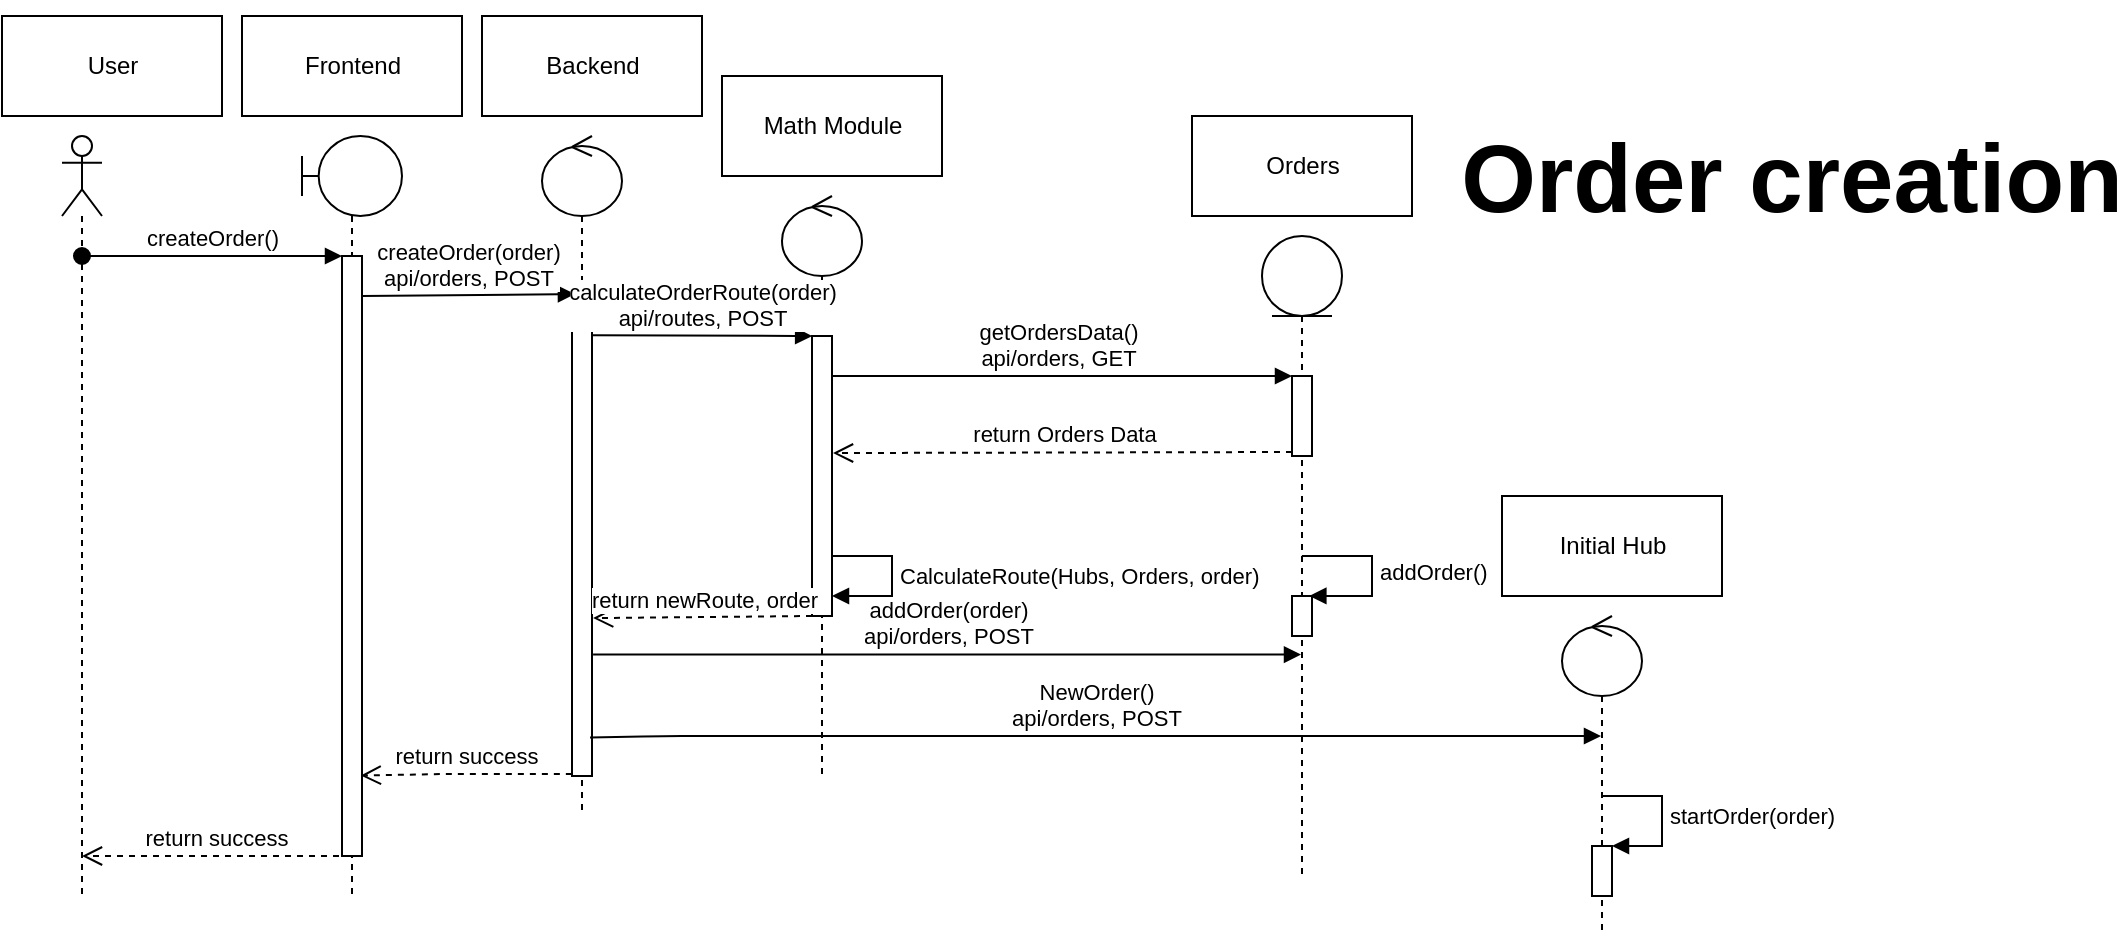 <mxfile version="14.7.6" type="device" pages="4"><diagram name="Page-1" id="13e1069c-82ec-6db2-03f1-153e76fe0fe0"><mxGraphModel dx="1186" dy="543" grid="1" gridSize="10" guides="1" tooltips="1" connect="1" arrows="1" fold="1" page="1" pageScale="1" pageWidth="1100" pageHeight="850" background="none" math="0" shadow="0"><root><mxCell id="0"/><mxCell id="1" parent="0"/><mxCell id="7osAxlvfsKjm2ZIeAe43-1" value="" style="shape=umlLifeline;participant=umlActor;perimeter=lifelinePerimeter;whiteSpace=wrap;html=1;container=1;collapsible=0;recursiveResize=0;verticalAlign=top;spacingTop=36;outlineConnect=0;" parent="1" vertex="1"><mxGeometry x="80" y="80" width="20" height="380" as="geometry"/></mxCell><mxCell id="7osAxlvfsKjm2ZIeAe43-3" value="" style="shape=umlLifeline;participant=umlBoundary;perimeter=lifelinePerimeter;whiteSpace=wrap;html=1;container=1;collapsible=0;recursiveResize=0;verticalAlign=top;spacingTop=36;outlineConnect=0;" parent="1" vertex="1"><mxGeometry x="200" y="80" width="50" height="380" as="geometry"/></mxCell><mxCell id="7osAxlvfsKjm2ZIeAe43-5" value="" style="shape=umlLifeline;participant=umlControl;perimeter=lifelinePerimeter;whiteSpace=wrap;html=1;container=1;collapsible=0;recursiveResize=0;verticalAlign=top;spacingTop=36;outlineConnect=0;" parent="1" vertex="1"><mxGeometry x="320" y="80" width="40" height="340" as="geometry"/></mxCell><mxCell id="7osAxlvfsKjm2ZIeAe43-47" value="" style="html=1;points=[];perimeter=orthogonalPerimeter;" parent="7osAxlvfsKjm2ZIeAe43-5" vertex="1"><mxGeometry x="15" y="80" width="10" height="240" as="geometry"/></mxCell><mxCell id="7osAxlvfsKjm2ZIeAe43-6" value="" style="shape=umlLifeline;participant=umlControl;perimeter=lifelinePerimeter;whiteSpace=wrap;html=1;container=1;collapsible=0;recursiveResize=0;verticalAlign=top;spacingTop=36;outlineConnect=0;" parent="1" vertex="1"><mxGeometry x="440" y="110" width="40" height="290" as="geometry"/></mxCell><mxCell id="7osAxlvfsKjm2ZIeAe43-8" value="" style="shape=umlLifeline;participant=umlEntity;perimeter=lifelinePerimeter;whiteSpace=wrap;html=1;container=1;collapsible=0;recursiveResize=0;verticalAlign=top;spacingTop=36;outlineConnect=0;" parent="1" vertex="1"><mxGeometry x="680" y="130" width="40" height="320" as="geometry"/></mxCell><mxCell id="7osAxlvfsKjm2ZIeAe43-60" value="" style="html=1;points=[];perimeter=orthogonalPerimeter;" parent="7osAxlvfsKjm2ZIeAe43-8" vertex="1"><mxGeometry x="15" y="180.0" width="10" height="20" as="geometry"/></mxCell><mxCell id="7osAxlvfsKjm2ZIeAe43-63" value="addOrder()" style="edgeStyle=orthogonalEdgeStyle;html=1;align=left;spacingLeft=2;endArrow=block;rounded=0;entryX=0.869;entryY=-0.002;entryDx=0;entryDy=0;entryPerimeter=0;" parent="7osAxlvfsKjm2ZIeAe43-8" target="7osAxlvfsKjm2ZIeAe43-60" edge="1"><mxGeometry relative="1" as="geometry"><mxPoint x="19.929" y="160.029" as="sourcePoint"/><Array as="points"><mxPoint x="55" y="160.0"/><mxPoint x="55" y="180.0"/></Array><mxPoint x="30" y="180.0" as="targetPoint"/></mxGeometry></mxCell><mxCell id="7osAxlvfsKjm2ZIeAe43-9" value="" style="shape=umlLifeline;participant=umlControl;perimeter=lifelinePerimeter;whiteSpace=wrap;html=1;container=1;collapsible=0;recursiveResize=0;verticalAlign=top;spacingTop=36;outlineConnect=0;" parent="1" vertex="1"><mxGeometry x="830" y="320" width="40" height="160" as="geometry"/></mxCell><mxCell id="7osAxlvfsKjm2ZIeAe43-11" value="User" style="html=1;" parent="1" vertex="1"><mxGeometry x="50" y="20" width="110" height="50" as="geometry"/></mxCell><mxCell id="7osAxlvfsKjm2ZIeAe43-15" value="Frontend" style="html=1;" parent="1" vertex="1"><mxGeometry x="170" y="20" width="110" height="50" as="geometry"/></mxCell><mxCell id="7osAxlvfsKjm2ZIeAe43-16" value="Backend" style="html=1;" parent="1" vertex="1"><mxGeometry x="290" y="20" width="110" height="50" as="geometry"/></mxCell><mxCell id="7osAxlvfsKjm2ZIeAe43-17" value="Math Module" style="html=1;" parent="1" vertex="1"><mxGeometry x="410" y="50" width="110" height="50" as="geometry"/></mxCell><mxCell id="7osAxlvfsKjm2ZIeAe43-19" value="Orders" style="html=1;" parent="1" vertex="1"><mxGeometry x="645" y="70" width="110" height="50" as="geometry"/></mxCell><mxCell id="7osAxlvfsKjm2ZIeAe43-20" value="Initial Hub" style="html=1;" parent="1" vertex="1"><mxGeometry x="800" y="260" width="110" height="50" as="geometry"/></mxCell><mxCell id="7osAxlvfsKjm2ZIeAe43-23" value="" style="html=1;points=[];perimeter=orthogonalPerimeter;" parent="1" vertex="1"><mxGeometry x="220" y="140" width="10" height="300" as="geometry"/></mxCell><mxCell id="7osAxlvfsKjm2ZIeAe43-24" value="createOrder()" style="html=1;verticalAlign=bottom;startArrow=oval;endArrow=block;startSize=8;" parent="1" source="7osAxlvfsKjm2ZIeAe43-1" target="7osAxlvfsKjm2ZIeAe43-23" edge="1"><mxGeometry relative="1" as="geometry"><mxPoint x="160" y="140" as="sourcePoint"/><Array as="points"><mxPoint x="110" y="140"/><mxPoint x="180" y="140"/></Array></mxGeometry></mxCell><mxCell id="7osAxlvfsKjm2ZIeAe43-25" value="createOrder(order)&lt;br&gt;api/orders, POST" style="html=1;verticalAlign=bottom;endArrow=block;entryX=0.145;entryY=-0.004;entryDx=0;entryDy=0;entryPerimeter=0;" parent="1" target="7osAxlvfsKjm2ZIeAe43-47" edge="1"><mxGeometry width="80" relative="1" as="geometry"><mxPoint x="230" y="160" as="sourcePoint"/><mxPoint x="330" y="160" as="targetPoint"/></mxGeometry></mxCell><mxCell id="7osAxlvfsKjm2ZIeAe43-26" value="calculateOrderRoute(order)&lt;br&gt;api/routes, POST" style="html=1;verticalAlign=bottom;endArrow=block;entryX=0.007;entryY=0;entryDx=0;entryDy=0;entryPerimeter=0;exitX=1.003;exitY=0.082;exitDx=0;exitDy=0;exitPerimeter=0;" parent="1" source="7osAxlvfsKjm2ZIeAe43-47" target="7osAxlvfsKjm2ZIeAe43-37" edge="1"><mxGeometry width="80" relative="1" as="geometry"><mxPoint x="360" y="180" as="sourcePoint"/><mxPoint x="420" y="180" as="targetPoint"/></mxGeometry></mxCell><mxCell id="7osAxlvfsKjm2ZIeAe43-28" value="" style="html=1;points=[];perimeter=orthogonalPerimeter;" parent="1" vertex="1"><mxGeometry x="695" y="200" width="10" height="40" as="geometry"/></mxCell><mxCell id="7osAxlvfsKjm2ZIeAe43-29" value="getOrdersData()&lt;br&gt;api/orders, GET" style="html=1;verticalAlign=bottom;endArrow=block;entryX=0;entryY=0;" parent="1" target="7osAxlvfsKjm2ZIeAe43-28" edge="1"><mxGeometry relative="1" as="geometry"><mxPoint x="460" y="200" as="sourcePoint"/></mxGeometry></mxCell><mxCell id="7osAxlvfsKjm2ZIeAe43-30" value="return Orders Data" style="html=1;verticalAlign=bottom;endArrow=open;dashed=1;endSize=8;exitX=0;exitY=0.95;entryX=1.051;entryY=0.418;entryDx=0;entryDy=0;entryPerimeter=0;" parent="1" source="7osAxlvfsKjm2ZIeAe43-28" target="7osAxlvfsKjm2ZIeAe43-37" edge="1"><mxGeometry relative="1" as="geometry"><mxPoint x="460" y="219" as="targetPoint"/></mxGeometry></mxCell><mxCell id="7osAxlvfsKjm2ZIeAe43-37" value="" style="html=1;points=[];perimeter=orthogonalPerimeter;" parent="1" vertex="1"><mxGeometry x="455" y="180" width="10" height="140" as="geometry"/></mxCell><mxCell id="7osAxlvfsKjm2ZIeAe43-39" value="CalculateRoute(Hubs, Orders, order)" style="edgeStyle=orthogonalEdgeStyle;html=1;align=left;spacingLeft=2;endArrow=block;rounded=0;" parent="1" edge="1"><mxGeometry relative="1" as="geometry"><mxPoint x="465" y="290" as="sourcePoint"/><Array as="points"><mxPoint x="495" y="290"/><mxPoint x="495" y="310"/></Array><mxPoint x="465" y="310" as="targetPoint"/></mxGeometry></mxCell><mxCell id="7osAxlvfsKjm2ZIeAe43-40" value="return newRoute, order" style="html=1;verticalAlign=bottom;endArrow=open;dashed=1;endSize=8;entryX=1.054;entryY=0.671;entryDx=0;entryDy=0;entryPerimeter=0;" parent="1" target="7osAxlvfsKjm2ZIeAe43-47" edge="1"><mxGeometry relative="1" as="geometry"><mxPoint x="455" y="320" as="sourcePoint"/><mxPoint x="350" y="320" as="targetPoint"/></mxGeometry></mxCell><mxCell id="7osAxlvfsKjm2ZIeAe43-41" value="addOrder(order)&lt;br&gt;api/orders, POST" style="html=1;verticalAlign=bottom;endArrow=block;exitX=1.054;exitY=0.747;exitDx=0;exitDy=0;exitPerimeter=0;" parent="1" source="7osAxlvfsKjm2ZIeAe43-47" target="7osAxlvfsKjm2ZIeAe43-8" edge="1"><mxGeometry width="80" relative="1" as="geometry"><mxPoint x="350" y="340" as="sourcePoint"/><mxPoint x="420" y="340" as="targetPoint"/></mxGeometry></mxCell><mxCell id="7osAxlvfsKjm2ZIeAe43-42" value="NewOrder()&lt;br&gt;api/orders, POST" style="html=1;verticalAlign=bottom;endArrow=block;exitX=0.902;exitY=0.92;exitDx=0;exitDy=0;exitPerimeter=0;" parent="1" source="7osAxlvfsKjm2ZIeAe43-47" target="7osAxlvfsKjm2ZIeAe43-9" edge="1"><mxGeometry width="80" relative="1" as="geometry"><mxPoint x="360" y="380" as="sourcePoint"/><mxPoint x="420" y="360" as="targetPoint"/><Array as="points"><mxPoint x="380" y="380"/><mxPoint x="480" y="380"/></Array></mxGeometry></mxCell><mxCell id="7osAxlvfsKjm2ZIeAe43-45" value="return success" style="html=1;verticalAlign=bottom;endArrow=open;dashed=1;endSize=8;entryX=0.938;entryY=0.866;entryDx=0;entryDy=0;entryPerimeter=0;exitX=-0.007;exitY=0.996;exitDx=0;exitDy=0;exitPerimeter=0;" parent="1" source="7osAxlvfsKjm2ZIeAe43-47" target="7osAxlvfsKjm2ZIeAe43-23" edge="1"><mxGeometry relative="1" as="geometry"><mxPoint x="330" y="400" as="sourcePoint"/><mxPoint x="260" y="399.58" as="targetPoint"/><Array as="points"><mxPoint x="270" y="399"/></Array></mxGeometry></mxCell><mxCell id="7osAxlvfsKjm2ZIeAe43-46" value="return success" style="html=1;verticalAlign=bottom;endArrow=open;dashed=1;endSize=8;" parent="1" source="7osAxlvfsKjm2ZIeAe43-3" target="7osAxlvfsKjm2ZIeAe43-1" edge="1"><mxGeometry relative="1" as="geometry"><mxPoint x="210" y="425" as="sourcePoint"/><mxPoint x="150" y="420" as="targetPoint"/><Array as="points"><mxPoint x="160" y="440"/></Array></mxGeometry></mxCell><mxCell id="7osAxlvfsKjm2ZIeAe43-54" value="" style="html=1;points=[];perimeter=orthogonalPerimeter;" parent="1" vertex="1"><mxGeometry x="845" y="435" width="10" height="25" as="geometry"/></mxCell><mxCell id="7osAxlvfsKjm2ZIeAe43-55" value="startOrder(order)" style="edgeStyle=orthogonalEdgeStyle;html=1;align=left;spacingLeft=2;endArrow=block;rounded=0;entryX=1;entryY=0;" parent="1" source="7osAxlvfsKjm2ZIeAe43-9" target="7osAxlvfsKjm2ZIeAe43-54" edge="1"><mxGeometry relative="1" as="geometry"><mxPoint x="800" y="370" as="sourcePoint"/><Array as="points"><mxPoint x="880" y="410"/><mxPoint x="880" y="435"/></Array></mxGeometry></mxCell><mxCell id="n-A_oh5zCvbfs7vDdHOH-1" value="Order creation" style="text;align=center;fontStyle=1;verticalAlign=middle;spacingLeft=3;spacingRight=3;strokeColor=none;rotatable=0;points=[[0,0.5],[1,0.5]];portConstraint=eastwest;fontSize=48;" parent="1" vertex="1"><mxGeometry x="800" y="12" width="290" height="166" as="geometry"/></mxCell></root></mxGraphModel></diagram><diagram id="KI-22By-3IzNKwBBYgoR" name="Page-2"><mxGraphModel dx="1694" dy="776" grid="1" gridSize="10" guides="1" tooltips="1" connect="1" arrows="1" fold="1" page="1" pageScale="1" pageWidth="827" pageHeight="1169" math="0" shadow="0"><root><mxCell id="2IivsxGISXBWODZOFc8P-0"/><mxCell id="2IivsxGISXBWODZOFc8P-1" parent="2IivsxGISXBWODZOFc8P-0"/><mxCell id="NKOfeNI0KBvEcRKVLjPu-0" value="Order&#10;management" style="text;align=center;fontStyle=1;verticalAlign=middle;spacingLeft=3;spacingRight=3;strokeColor=none;rotatable=0;points=[[0,0.5],[1,0.5]];portConstraint=eastwest;fontSize=48;" parent="2IivsxGISXBWODZOFc8P-1" vertex="1"><mxGeometry x="640" y="74" width="80" height="36" as="geometry"/></mxCell><mxCell id="NKOfeNI0KBvEcRKVLjPu-1" value="" style="shape=umlLifeline;participant=umlControl;perimeter=lifelinePerimeter;whiteSpace=wrap;html=1;container=1;collapsible=0;recursiveResize=0;verticalAlign=top;spacingTop=36;outlineConnect=0;fontSize=48;" parent="2IivsxGISXBWODZOFc8P-1" vertex="1"><mxGeometry x="40" y="120" width="40" height="490" as="geometry"/></mxCell><mxCell id="NKOfeNI0KBvEcRKVLjPu-4" value="" style="shape=umlLifeline;participant=umlControl;perimeter=lifelinePerimeter;whiteSpace=wrap;html=1;container=1;collapsible=0;recursiveResize=0;verticalAlign=top;spacingTop=36;outlineConnect=0;fontSize=48;" parent="2IivsxGISXBWODZOFc8P-1" vertex="1"><mxGeometry x="160" y="120" width="40" height="300" as="geometry"/></mxCell><mxCell id="NKOfeNI0KBvEcRKVLjPu-5" value="" style="shape=umlLifeline;participant=umlControl;perimeter=lifelinePerimeter;whiteSpace=wrap;html=1;container=1;collapsible=0;recursiveResize=0;verticalAlign=top;spacingTop=36;outlineConnect=0;fontSize=48;" parent="2IivsxGISXBWODZOFc8P-1" vertex="1"><mxGeometry x="880" y="390" width="40" height="720" as="geometry"/></mxCell><mxCell id="ITuqHOoIBg3IFJTvcY1e-5" value="" style="html=1;points=[];perimeter=orthogonalPerimeter;fontSize=12;" parent="NKOfeNI0KBvEcRKVLjPu-5" vertex="1"><mxGeometry x="15" y="310" width="10" height="280" as="geometry"/></mxCell><mxCell id="NKOfeNI0KBvEcRKVLjPu-6" value="" style="shape=umlLifeline;participant=umlControl;perimeter=lifelinePerimeter;whiteSpace=wrap;html=1;container=1;collapsible=0;recursiveResize=0;verticalAlign=top;spacingTop=36;outlineConnect=0;fontSize=48;" parent="2IivsxGISXBWODZOFc8P-1" vertex="1"><mxGeometry x="760" y="630" width="40" height="390" as="geometry"/></mxCell><mxCell id="NKOfeNI0KBvEcRKVLjPu-9" value="Hub A" style="html=1;fontSize=12;" parent="2IivsxGISXBWODZOFc8P-1" vertex="1"><mxGeometry x="10" y="60" width="110" height="50" as="geometry"/></mxCell><mxCell id="NKOfeNI0KBvEcRKVLjPu-10" value="Drone A" style="html=1;fontSize=12;" parent="2IivsxGISXBWODZOFc8P-1" vertex="1"><mxGeometry x="130" y="60" width="110" height="50" as="geometry"/></mxCell><mxCell id="NKOfeNI0KBvEcRKVLjPu-11" value="Hub B" style="html=1;fontSize=12;" parent="2IivsxGISXBWODZOFc8P-1" vertex="1"><mxGeometry x="845" y="330" width="110" height="50" as="geometry"/></mxCell><mxCell id="NKOfeNI0KBvEcRKVLjPu-12" value="Drone B" style="html=1;fontSize=12;" parent="2IivsxGISXBWODZOFc8P-1" vertex="1"><mxGeometry x="725" y="570" width="110" height="50" as="geometry"/></mxCell><mxCell id="Sj_71kCS5Yx3veixRAwu-7" value="" style="shape=umlLifeline;participant=umlEntity;perimeter=lifelinePerimeter;whiteSpace=wrap;html=1;container=1;collapsible=0;recursiveResize=0;verticalAlign=top;spacingTop=36;outlineConnect=0;fontSize=12;" parent="2IivsxGISXBWODZOFc8P-1" vertex="1"><mxGeometry x="400" y="120" width="40" height="760" as="geometry"/></mxCell><mxCell id="Sj_71kCS5Yx3veixRAwu-8" value="Drones" style="html=1;fontSize=12;" parent="2IivsxGISXBWODZOFc8P-1" vertex="1"><mxGeometry x="370" y="60" width="110" height="50" as="geometry"/></mxCell><mxCell id="Sj_71kCS5Yx3veixRAwu-15" value="startShipping(Hub B)" style="html=1;verticalAlign=bottom;endArrow=block;fontSize=12;entryX=0.002;entryY=-0.004;entryDx=0;entryDy=0;entryPerimeter=0;" parent="2IivsxGISXBWODZOFc8P-1" target="Sj_71kCS5Yx3veixRAwu-16" edge="1"><mxGeometry width="80" relative="1" as="geometry"><mxPoint x="60" y="180" as="sourcePoint"/><mxPoint x="140" y="180" as="targetPoint"/></mxGeometry></mxCell><mxCell id="Sj_71kCS5Yx3veixRAwu-16" value="" style="html=1;points=[];perimeter=orthogonalPerimeter;fontSize=12;" parent="2IivsxGISXBWODZOFc8P-1" vertex="1"><mxGeometry x="175" y="180" width="10" height="200" as="geometry"/></mxCell><mxCell id="Sj_71kCS5Yx3veixRAwu-21" value="executeRoute(&lt;br&gt;Hub A,Hub B)" style="edgeStyle=orthogonalEdgeStyle;html=1;align=left;spacingLeft=2;endArrow=block;rounded=0;fontSize=12;" parent="2IivsxGISXBWODZOFc8P-1" edge="1"><mxGeometry relative="1" as="geometry"><mxPoint x="185" y="200" as="sourcePoint"/><Array as="points"><mxPoint x="210" y="200"/><mxPoint x="210" y="220"/></Array><mxPoint x="185" y="220" as="targetPoint"/></mxGeometry></mxCell><mxCell id="Sj_71kCS5Yx3veixRAwu-23" value="return location" style="html=1;verticalAlign=bottom;endArrow=open;dashed=1;endSize=8;fontSize=12;" parent="2IivsxGISXBWODZOFc8P-1" target="NKOfeNI0KBvEcRKVLjPu-1" edge="1"><mxGeometry relative="1" as="geometry"><mxPoint x="175" y="240" as="sourcePoint"/><mxPoint x="95" y="240" as="targetPoint"/></mxGeometry></mxCell><mxCell id="Sj_71kCS5Yx3veixRAwu-24" value="updateDroneLoc()&lt;br&gt;api/drones/&amp;lt;id&amp;gt;, UPDATE" style="html=1;verticalAlign=bottom;endArrow=block;fontSize=12;" parent="2IivsxGISXBWODZOFc8P-1" target="Sj_71kCS5Yx3veixRAwu-7" edge="1"><mxGeometry x="0.224" width="80" relative="1" as="geometry"><mxPoint x="60" y="260" as="sourcePoint"/><mxPoint x="140" y="260" as="targetPoint"/><mxPoint as="offset"/></mxGeometry></mxCell><mxCell id="Sj_71kCS5Yx3veixRAwu-25" value="return location" style="html=1;verticalAlign=bottom;endArrow=open;dashed=1;endSize=8;fontSize=12;" parent="2IivsxGISXBWODZOFc8P-1" edge="1"><mxGeometry relative="1" as="geometry"><mxPoint x="175.5" y="280" as="sourcePoint"/><mxPoint x="60" y="280" as="targetPoint"/></mxGeometry></mxCell><mxCell id="Sj_71kCS5Yx3veixRAwu-26" value="updateDroneLoc()&lt;br&gt;api/drones/&amp;lt;id&amp;gt;, UPDATE" style="html=1;verticalAlign=bottom;endArrow=block;fontSize=12;" parent="2IivsxGISXBWODZOFc8P-1" edge="1"><mxGeometry x="0.224" width="80" relative="1" as="geometry"><mxPoint x="60.5" y="300" as="sourcePoint"/><mxPoint x="420" y="300" as="targetPoint"/><mxPoint as="offset"/></mxGeometry></mxCell><mxCell id="Sj_71kCS5Yx3veixRAwu-27" value="return location" style="html=1;verticalAlign=bottom;endArrow=open;dashed=1;endSize=8;fontSize=12;" parent="2IivsxGISXBWODZOFc8P-1" edge="1"><mxGeometry relative="1" as="geometry"><mxPoint x="175.5" y="320" as="sourcePoint"/><mxPoint x="60" y="320" as="targetPoint"/></mxGeometry></mxCell><mxCell id="Sj_71kCS5Yx3veixRAwu-28" value="updateDroneLoc()&lt;br&gt;api/drones/&amp;lt;id&amp;gt;, UPDATE" style="html=1;verticalAlign=bottom;endArrow=block;fontSize=12;" parent="2IivsxGISXBWODZOFc8P-1" edge="1"><mxGeometry x="0.224" width="80" relative="1" as="geometry"><mxPoint x="60.5" y="340" as="sourcePoint"/><mxPoint x="420" y="340" as="targetPoint"/><mxPoint as="offset"/></mxGeometry></mxCell><mxCell id="Sj_71kCS5Yx3veixRAwu-29" value="return success" style="html=1;verticalAlign=bottom;endArrow=open;dashed=1;endSize=8;fontSize=12;exitX=-0.097;exitY=0.993;exitDx=0;exitDy=0;exitPerimeter=0;" parent="2IivsxGISXBWODZOFc8P-1" source="Sj_71kCS5Yx3veixRAwu-16" target="NKOfeNI0KBvEcRKVLjPu-1" edge="1"><mxGeometry relative="1" as="geometry"><mxPoint x="175" y="360" as="sourcePoint"/><mxPoint x="95" y="360" as="targetPoint"/><Array as="points"><mxPoint x="130" y="380"/></Array></mxGeometry></mxCell><mxCell id="Sj_71kCS5Yx3veixRAwu-31" value="attachDrone(&lt;br&gt;Drone A, Hub B)" style="edgeStyle=orthogonalEdgeStyle;html=1;align=left;spacingLeft=2;endArrow=block;rounded=0;fontSize=12;entryX=0.812;entryY=0.011;entryDx=0;entryDy=0;entryPerimeter=0;" parent="2IivsxGISXBWODZOFc8P-1" source="NKOfeNI0KBvEcRKVLjPu-1" target="Sj_71kCS5Yx3veixRAwu-32" edge="1"><mxGeometry relative="1" as="geometry"><mxPoint x="63" y="400" as="sourcePoint"/><Array as="points"><mxPoint x="85" y="400"/><mxPoint x="85" y="420"/></Array><mxPoint x="70" y="420" as="targetPoint"/></mxGeometry></mxCell><mxCell id="Sj_71kCS5Yx3veixRAwu-32" value="" style="html=1;points=[];perimeter=orthogonalPerimeter;fontSize=12;" parent="2IivsxGISXBWODZOFc8P-1" vertex="1"><mxGeometry x="55" y="420" width="10" height="130" as="geometry"/></mxCell><mxCell id="Sj_71kCS5Yx3veixRAwu-34" value="droneArrival(Drone ID, orders)&lt;br&gt;api/orders, UPDATE" style="html=1;verticalAlign=bottom;endArrow=block;fontSize=12;" parent="2IivsxGISXBWODZOFc8P-1" edge="1"><mxGeometry width="80" relative="1" as="geometry"><mxPoint x="67" y="439.41" as="sourcePoint"/><mxPoint x="900" y="439" as="targetPoint"/></mxGeometry></mxCell><mxCell id="e6WKzO2uhqgC1RJU0h1D-0" value="updateOrdersStatus(order)&lt;br&gt;api/orders/&amp;lt;id&amp;gt;, UPDATE" style="html=1;verticalAlign=bottom;endArrow=block;fontSize=12;" parent="2IivsxGISXBWODZOFc8P-1" target="2tmv76xB4dYIDVOse1yc-6" edge="1"><mxGeometry width="80" relative="1" as="geometry"><mxPoint x="66" y="480" as="sourcePoint"/><mxPoint x="660" y="480" as="targetPoint"/><Array as="points"><mxPoint x="340" y="480"/></Array></mxGeometry></mxCell><mxCell id="2tmv76xB4dYIDVOse1yc-6" value="" style="shape=umlLifeline;participant=umlEntity;perimeter=lifelinePerimeter;whiteSpace=wrap;html=1;container=1;collapsible=0;recursiveResize=0;verticalAlign=top;spacingTop=36;outlineConnect=0;fontSize=12;" parent="2IivsxGISXBWODZOFc8P-1" vertex="1"><mxGeometry x="1000" y="400" width="40" height="860" as="geometry"/></mxCell><mxCell id="2tmv76xB4dYIDVOse1yc-7" value="Orders" style="html=1;fontSize=12;" parent="2IivsxGISXBWODZOFc8P-1" vertex="1"><mxGeometry x="965" y="330" width="110" height="50" as="geometry"/></mxCell><mxCell id="ITuqHOoIBg3IFJTvcY1e-3" value="waitTillNext&lt;br&gt;Departure()" style="edgeStyle=orthogonalEdgeStyle;html=1;align=left;spacingLeft=2;endArrow=block;rounded=0;fontSize=12;entryX=0.889;entryY=0.005;entryDx=0;entryDy=0;entryPerimeter=0;" parent="2IivsxGISXBWODZOFc8P-1" target="ITuqHOoIBg3IFJTvcY1e-5" edge="1"><mxGeometry relative="1" as="geometry"><mxPoint x="900" y="575" as="sourcePoint"/><Array as="points"><mxPoint x="930" y="575"/><mxPoint x="930" y="701"/><mxPoint x="904" y="701"/></Array><mxPoint x="910" y="600" as="targetPoint"/></mxGeometry></mxCell><mxCell id="ITuqHOoIBg3IFJTvcY1e-6" value="startShipping(Hub C)" style="html=1;verticalAlign=bottom;endArrow=block;fontSize=12;entryX=1.008;entryY=0.002;entryDx=0;entryDy=0;entryPerimeter=0;exitX=0.06;exitY=0.002;exitDx=0;exitDy=0;exitPerimeter=0;" parent="2IivsxGISXBWODZOFc8P-1" target="ITuqHOoIBg3IFJTvcY1e-7" edge="1" source="ITuqHOoIBg3IFJTvcY1e-5"><mxGeometry width="80" relative="1" as="geometry"><mxPoint x="890" y="701" as="sourcePoint"/><mxPoint x="790" y="700.8" as="targetPoint"/></mxGeometry></mxCell><mxCell id="ITuqHOoIBg3IFJTvcY1e-7" value="" style="html=1;points=[];perimeter=orthogonalPerimeter;fontSize=12;" parent="2IivsxGISXBWODZOFc8P-1" vertex="1"><mxGeometry x="775" y="700.8" width="10" height="200" as="geometry"/></mxCell><mxCell id="ITuqHOoIBg3IFJTvcY1e-8" value="executeRoute(&lt;br&gt;Hub B,Hub C)" style="edgeStyle=orthogonalEdgeStyle;html=1;align=left;spacingLeft=2;endArrow=block;rounded=0;fontSize=12;exitX=1.045;exitY=0.101;exitDx=0;exitDy=0;exitPerimeter=0;" parent="2IivsxGISXBWODZOFc8P-1" source="ITuqHOoIBg3IFJTvcY1e-7" edge="1"><mxGeometry relative="1" as="geometry"><mxPoint x="790" y="721" as="sourcePoint"/><Array as="points"><mxPoint x="810" y="721"/><mxPoint x="810" y="741"/></Array><mxPoint x="785" y="741" as="targetPoint"/></mxGeometry></mxCell><mxCell id="ITuqHOoIBg3IFJTvcY1e-9" value="return location" style="html=1;verticalAlign=bottom;endArrow=open;dashed=1;endSize=8;fontSize=12;exitX=0.98;exitY=0.296;exitDx=0;exitDy=0;exitPerimeter=0;" parent="2IivsxGISXBWODZOFc8P-1" source="ITuqHOoIBg3IFJTvcY1e-7" target="NKOfeNI0KBvEcRKVLjPu-5" edge="1"><mxGeometry relative="1" as="geometry"><mxPoint x="790" y="761" as="sourcePoint"/><mxPoint x="900.001" y="760.8" as="targetPoint"/></mxGeometry></mxCell><mxCell id="ITuqHOoIBg3IFJTvcY1e-10" value="updateDroneLoc()&lt;br&gt;api/drones/&amp;lt;id&amp;gt;, UPDATE" style="html=1;verticalAlign=bottom;endArrow=block;fontSize=12;" parent="2IivsxGISXBWODZOFc8P-1" edge="1"><mxGeometry x="0.224" width="80" relative="1" as="geometry"><mxPoint x="902.93" y="780.8" as="sourcePoint"/><mxPoint x="420" y="781" as="targetPoint"/><mxPoint as="offset"/></mxGeometry></mxCell><mxCell id="ITuqHOoIBg3IFJTvcY1e-11" value="return location" style="html=1;verticalAlign=bottom;endArrow=open;dashed=1;endSize=8;fontSize=12;exitX=1.3;exitY=0.504;exitDx=0;exitDy=0;exitPerimeter=0;" parent="2IivsxGISXBWODZOFc8P-1" source="ITuqHOoIBg3IFJTvcY1e-7" edge="1"><mxGeometry relative="1" as="geometry"><mxPoint x="1016.43" y="800.8" as="sourcePoint"/><mxPoint x="900.93" y="800.8" as="targetPoint"/></mxGeometry></mxCell><mxCell id="ITuqHOoIBg3IFJTvcY1e-12" value="updateDroneLoc()&lt;br&gt;api/drones/&amp;lt;id&amp;gt;, UPDATE" style="html=1;verticalAlign=bottom;endArrow=block;fontSize=12;" parent="2IivsxGISXBWODZOFc8P-1" target="Sj_71kCS5Yx3veixRAwu-7" edge="1"><mxGeometry x="0.224" width="80" relative="1" as="geometry"><mxPoint x="901.43" y="820.8" as="sourcePoint"/><mxPoint x="302.381" y="821" as="targetPoint"/><mxPoint as="offset"/></mxGeometry></mxCell><mxCell id="ITuqHOoIBg3IFJTvcY1e-13" value="return location" style="html=1;verticalAlign=bottom;endArrow=open;dashed=1;endSize=8;fontSize=12;exitX=1.193;exitY=0.699;exitDx=0;exitDy=0;exitPerimeter=0;" parent="2IivsxGISXBWODZOFc8P-1" source="ITuqHOoIBg3IFJTvcY1e-7" edge="1"><mxGeometry relative="1" as="geometry"><mxPoint x="1016.43" y="840.8" as="sourcePoint"/><mxPoint x="900.93" y="840.8" as="targetPoint"/></mxGeometry></mxCell><mxCell id="ITuqHOoIBg3IFJTvcY1e-14" value="updateDroneLoc()&lt;br&gt;api/drones/&amp;lt;id&amp;gt;, UPDATE" style="html=1;verticalAlign=bottom;endArrow=block;fontSize=12;" parent="2IivsxGISXBWODZOFc8P-1" target="Sj_71kCS5Yx3veixRAwu-7" edge="1"><mxGeometry x="0.224" width="80" relative="1" as="geometry"><mxPoint x="904.43" y="860.8" as="sourcePoint"/><mxPoint x="407.81" y="861" as="targetPoint"/><mxPoint as="offset"/></mxGeometry></mxCell><mxCell id="ITuqHOoIBg3IFJTvcY1e-15" value="return success" style="html=1;verticalAlign=bottom;endArrow=open;dashed=1;endSize=8;fontSize=12;exitX=0.873;exitY=0.997;exitDx=0;exitDy=0;exitPerimeter=0;" parent="2IivsxGISXBWODZOFc8P-1" source="ITuqHOoIBg3IFJTvcY1e-7" edge="1"><mxGeometry relative="1" as="geometry"><mxPoint x="790" y="901" as="sourcePoint"/><mxPoint x="900.001" y="900.8" as="targetPoint"/><Array as="points"/></mxGeometry></mxCell><mxCell id="ITuqHOoIBg3IFJTvcY1e-26" value="attachDrone(&lt;br&gt;Hub B, Hub C)" style="edgeStyle=orthogonalEdgeStyle;html=1;align=left;spacingLeft=2;endArrow=block;rounded=0;fontSize=12;entryX=0.936;entryY=-0.005;entryDx=0;entryDy=0;entryPerimeter=0;" parent="2IivsxGISXBWODZOFc8P-1" edge="1"><mxGeometry relative="1" as="geometry"><mxPoint x="904" y="920" as="sourcePoint"/><Array as="points"><mxPoint x="925" y="920"/><mxPoint x="925" y="940"/></Array><mxPoint x="904.36" y="939.6" as="targetPoint"/></mxGeometry></mxCell><mxCell id="ITuqHOoIBg3IFJTvcY1e-27" value="" style="shape=umlLifeline;participant=umlControl;perimeter=lifelinePerimeter;whiteSpace=wrap;html=1;container=1;collapsible=0;recursiveResize=0;verticalAlign=top;spacingTop=36;outlineConnect=0;fontSize=12;" parent="2IivsxGISXBWODZOFc8P-1" vertex="1"><mxGeometry x="1120" y="920" width="40" height="340" as="geometry"/></mxCell><mxCell id="ITuqHOoIBg3IFJTvcY1e-28" value="Hub C" style="html=1;fontSize=12;" parent="2IivsxGISXBWODZOFc8P-1" vertex="1"><mxGeometry x="1085" y="860" width="110" height="50" as="geometry"/></mxCell><mxCell id="ITuqHOoIBg3IFJTvcY1e-29" value="droneArrival(Drone ID, orders)&lt;br&gt;api/orders, UPDATE" style="html=1;verticalAlign=bottom;endArrow=block;fontSize=12;exitX=1.176;exitY=0.463;exitDx=0;exitDy=0;exitPerimeter=0;" parent="2IivsxGISXBWODZOFc8P-1" target="ITuqHOoIBg3IFJTvcY1e-27" edge="1"><mxGeometry x="-0.027" width="80" relative="1" as="geometry"><mxPoint x="906.76" y="977.04" as="sourcePoint"/><mxPoint x="985" y="960" as="targetPoint"/><mxPoint as="offset"/></mxGeometry></mxCell><mxCell id="ITuqHOoIBg3IFJTvcY1e-34" value="updateOrdersStatus(order)&lt;br&gt;api/orders/&amp;lt;id&amp;gt;, UPDATE" style="html=1;verticalAlign=bottom;endArrow=block;fontSize=12;" parent="2IivsxGISXBWODZOFc8P-1" edge="1" target="2tmv76xB4dYIDVOse1yc-6" source="NKOfeNI0KBvEcRKVLjPu-5"><mxGeometry x="0.213" width="80" relative="1" as="geometry"><mxPoint x="900" y="1060" as="sourcePoint"/><mxPoint x="1012.43" y="1060" as="targetPoint"/><mxPoint as="offset"/><Array as="points"><mxPoint x="950" y="1010"/></Array></mxGeometry></mxCell><mxCell id="ITuqHOoIBg3IFJTvcY1e-36" value="if (currentHub&amp;nbsp; == finalHub):&lt;br&gt;&lt;span style=&quot;white-space: pre&quot;&gt;&#9;&lt;/span&gt;reportToBackend(orders)" style="edgeStyle=orthogonalEdgeStyle;html=1;align=left;spacingLeft=2;endArrow=block;rounded=0;entryX=1.091;entryY=-0.012;fontSize=12;entryDx=0;entryDy=0;entryPerimeter=0;" parent="2IivsxGISXBWODZOFc8P-1" target="ITuqHOoIBg3IFJTvcY1e-37" edge="1"><mxGeometry x="-0.163" relative="1" as="geometry"><mxPoint x="1140" y="1000" as="sourcePoint"/><Array as="points"><mxPoint x="1165" y="1000"/><mxPoint x="1165" y="1020"/><mxPoint x="1146" y="1020"/></Array><mxPoint x="1140.0" y="1020" as="targetPoint"/><mxPoint as="offset"/></mxGeometry></mxCell><mxCell id="ITuqHOoIBg3IFJTvcY1e-37" value="" style="html=1;points=[];perimeter=orthogonalPerimeter;fontSize=12;" parent="2IivsxGISXBWODZOFc8P-1" vertex="1"><mxGeometry x="1135" y="1040" width="10" height="210" as="geometry"/></mxCell><mxCell id="ITuqHOoIBg3IFJTvcY1e-39" value="" style="shape=umlLifeline;participant=umlControl;perimeter=lifelinePerimeter;whiteSpace=wrap;html=1;container=1;collapsible=0;recursiveResize=0;verticalAlign=top;spacingTop=36;outlineConnect=0;fontSize=12;" parent="2IivsxGISXBWODZOFc8P-1" vertex="1"><mxGeometry x="1241" y="950" width="40" height="230" as="geometry"/></mxCell><mxCell id="ITuqHOoIBg3IFJTvcY1e-40" value="Backend" style="html=1;fontSize=12;" parent="2IivsxGISXBWODZOFc8P-1" vertex="1"><mxGeometry x="1206" y="890" width="110" height="50" as="geometry"/></mxCell><mxCell id="ITuqHOoIBg3IFJTvcY1e-41" value="ordersFinished(&lt;br&gt;order)&lt;br&gt;api/orders, UPDATE" style="html=1;verticalAlign=bottom;endArrow=block;fontSize=12;exitX=1.024;exitY=0.189;exitDx=0;exitDy=0;exitPerimeter=0;" parent="2IivsxGISXBWODZOFc8P-1" source="ITuqHOoIBg3IFJTvcY1e-37" target="ITuqHOoIBg3IFJTvcY1e-39" edge="1"><mxGeometry x="-0.048" y="9" width="80" relative="1" as="geometry"><mxPoint x="1160" y="1080" as="sourcePoint"/><mxPoint x="1225" y="1059.5" as="targetPoint"/><Array as="points"><mxPoint x="1200" y="1080"/></Array><mxPoint x="-1" as="offset"/></mxGeometry></mxCell><mxCell id="2RPVwDhKxkaoC2K9mB4l-0" value="updateOrdersStatus(order)&lt;br&gt;api/orders/&amp;lt;id&amp;gt;, UPDATE" style="html=1;verticalAlign=bottom;endArrow=block;fontSize=12;exitX=1.06;exitY=0.731;exitDx=0;exitDy=0;exitPerimeter=0;" edge="1" parent="2IivsxGISXBWODZOFc8P-1" source="Sj_71kCS5Yx3veixRAwu-32" target="2tmv76xB4dYIDVOse1yc-6"><mxGeometry width="80" relative="1" as="geometry"><mxPoint x="65.0" y="520.0" as="sourcePoint"/><mxPoint x="1019" y="520" as="targetPoint"/></mxGeometry></mxCell><mxCell id="2RPVwDhKxkaoC2K9mB4l-1" value="updateOrdersStatus(order)&lt;br&gt;api/orders/&amp;lt;id&amp;gt;, UPDATE" style="html=1;verticalAlign=bottom;endArrow=block;fontSize=12;exitX=1.084;exitY=0.591;exitDx=0;exitDy=0;exitPerimeter=0;" edge="1" parent="2IivsxGISXBWODZOFc8P-1"><mxGeometry width="80" relative="1" as="geometry"><mxPoint x="65.0" y="550.0" as="sourcePoint"/><mxPoint x="1018.66" y="550.0" as="targetPoint"/></mxGeometry></mxCell><mxCell id="2RPVwDhKxkaoC2K9mB4l-2" value="updateOrdersStatus(order)&lt;br&gt;api/orders/&amp;lt;id&amp;gt;, UPDATE" style="html=1;verticalAlign=bottom;endArrow=block;fontSize=12;" edge="1" parent="2IivsxGISXBWODZOFc8P-1"><mxGeometry x="0.213" width="80" relative="1" as="geometry"><mxPoint x="900" y="1050" as="sourcePoint"/><mxPoint x="1020" y="1050" as="targetPoint"/><mxPoint as="offset"/><Array as="points"><mxPoint x="950.5" y="1050"/></Array></mxGeometry></mxCell><mxCell id="2RPVwDhKxkaoC2K9mB4l-3" value="updateOrdersStatus(order)&lt;br&gt;api/orders/&amp;lt;id&amp;gt;, UPDATE" style="html=1;verticalAlign=bottom;endArrow=block;fontSize=12;" edge="1" parent="2IivsxGISXBWODZOFc8P-1"><mxGeometry x="0.213" width="80" relative="1" as="geometry"><mxPoint x="900" y="1090" as="sourcePoint"/><mxPoint x="1020" y="1090" as="targetPoint"/><mxPoint as="offset"/><Array as="points"><mxPoint x="950.5" y="1090"/></Array></mxGeometry></mxCell><mxCell id="2RPVwDhKxkaoC2K9mB4l-4" value="ordersFinished(&lt;br&gt;order)&lt;br&gt;api/orders/&amp;lt;id&amp;gt;,&lt;br&gt;UPDATE" style="html=1;verticalAlign=bottom;endArrow=block;fontSize=12;" edge="1" parent="2IivsxGISXBWODZOFc8P-1" target="2tmv76xB4dYIDVOse1yc-6"><mxGeometry x="-0.219" width="80" relative="1" as="geometry"><mxPoint x="1134" y="1130" as="sourcePoint"/><mxPoint x="1270.5" y="1090" as="targetPoint"/><Array as="points"><mxPoint x="1090" y="1130"/></Array><mxPoint as="offset"/></mxGeometry></mxCell><mxCell id="2RPVwDhKxkaoC2K9mB4l-5" value="ordersFinished(&lt;br&gt;order)&lt;br&gt;api/orders/&amp;lt;id&amp;gt;,&lt;br&gt;UPDATE" style="html=1;verticalAlign=bottom;endArrow=block;fontSize=12;exitX=-0.128;exitY=0.471;exitDx=0;exitDy=0;exitPerimeter=0;" edge="1" parent="2IivsxGISXBWODZOFc8P-1"><mxGeometry x="-0.219" width="80" relative="1" as="geometry"><mxPoint x="1133.45" y="1190" as="sourcePoint"/><mxPoint x="1019.997" y="1190.51" as="targetPoint"/><Array as="points"><mxPoint x="1089.73" y="1190.51"/></Array><mxPoint as="offset"/></mxGeometry></mxCell><mxCell id="2RPVwDhKxkaoC2K9mB4l-6" value="ordersFinished(&lt;br&gt;order)&lt;br&gt;api/orders/&amp;lt;id&amp;gt;,&lt;br&gt;UPDATE" style="html=1;verticalAlign=bottom;endArrow=block;fontSize=12;exitX=-0.128;exitY=0.471;exitDx=0;exitDy=0;exitPerimeter=0;" edge="1" parent="2IivsxGISXBWODZOFc8P-1"><mxGeometry x="-0.219" width="80" relative="1" as="geometry"><mxPoint x="1135" y="1250" as="sourcePoint"/><mxPoint x="1021.547" y="1250.51" as="targetPoint"/><Array as="points"><mxPoint x="1091.28" y="1250.51"/></Array><mxPoint as="offset"/></mxGeometry></mxCell><mxCell id="2RPVwDhKxkaoC2K9mB4l-7" value="Frontend" style="html=1;fontSize=12;" vertex="1" parent="2IivsxGISXBWODZOFc8P-1"><mxGeometry x="1330" y="1030" width="110" height="50" as="geometry"/></mxCell><mxCell id="2RPVwDhKxkaoC2K9mB4l-15" value="orderDelivered&lt;br&gt;Message()" style="html=1;verticalAlign=bottom;endArrow=block;fontSize=12;exitX=1.024;exitY=0.189;exitDx=0;exitDy=0;exitPerimeter=0;" edge="1" parent="2IivsxGISXBWODZOFc8P-1" target="Jhy_cHcB1kNpqEBA2lru-0"><mxGeometry x="-0.048" y="9" width="80" relative="1" as="geometry"><mxPoint x="1260.0" y="1160" as="sourcePoint"/><mxPoint x="1379.5" y="1160.31" as="targetPoint"/><Array as="points"><mxPoint x="1314.76" y="1160.31"/></Array><mxPoint x="-1" as="offset"/></mxGeometry></mxCell><mxCell id="Jhy_cHcB1kNpqEBA2lru-0" value="" style="shape=umlLifeline;participant=umlBoundary;perimeter=lifelinePerimeter;whiteSpace=wrap;html=1;container=1;collapsible=0;recursiveResize=0;verticalAlign=top;spacingTop=36;outlineConnect=0;fontSize=48;" vertex="1" parent="2IivsxGISXBWODZOFc8P-1"><mxGeometry x="1360" y="1090" width="50" height="90" as="geometry"/></mxCell></root></mxGraphModel></diagram><diagram id="EXYhicAJ5NPgXGP2AAjJ" name="Page-3"><mxGraphModel dx="1186" dy="543" grid="1" gridSize="10" guides="1" tooltips="1" connect="1" arrows="1" fold="1" page="1" pageScale="1" pageWidth="827" pageHeight="1169" math="0" shadow="0"><root><mxCell id="gEhYwAkPWaf9A8g0q_dy-0"/><mxCell id="gEhYwAkPWaf9A8g0q_dy-1" parent="gEhYwAkPWaf9A8g0q_dy-0"/><mxCell id="b-KchwEI0Rp_NfU_yiXa-0" value="" style="shape=umlLifeline;participant=umlActor;perimeter=lifelinePerimeter;whiteSpace=wrap;html=1;container=1;collapsible=0;recursiveResize=0;verticalAlign=top;spacingTop=36;outlineConnect=0;" vertex="1" parent="gEhYwAkPWaf9A8g0q_dy-1"><mxGeometry x="80" y="80" width="20" height="380" as="geometry"/></mxCell><mxCell id="b-KchwEI0Rp_NfU_yiXa-1" value="" style="shape=umlLifeline;participant=umlBoundary;perimeter=lifelinePerimeter;whiteSpace=wrap;html=1;container=1;collapsible=0;recursiveResize=0;verticalAlign=top;spacingTop=36;outlineConnect=0;" vertex="1" parent="gEhYwAkPWaf9A8g0q_dy-1"><mxGeometry x="200" y="80" width="50" height="380" as="geometry"/></mxCell><mxCell id="b-KchwEI0Rp_NfU_yiXa-2" value="" style="shape=umlLifeline;participant=umlControl;perimeter=lifelinePerimeter;whiteSpace=wrap;html=1;container=1;collapsible=0;recursiveResize=0;verticalAlign=top;spacingTop=36;outlineConnect=0;" vertex="1" parent="gEhYwAkPWaf9A8g0q_dy-1"><mxGeometry x="320" y="80" width="40" height="340" as="geometry"/></mxCell><mxCell id="b-KchwEI0Rp_NfU_yiXa-3" value="" style="html=1;points=[];perimeter=orthogonalPerimeter;" vertex="1" parent="b-KchwEI0Rp_NfU_yiXa-2"><mxGeometry x="15" y="80" width="10" height="240" as="geometry"/></mxCell><mxCell id="b-KchwEI0Rp_NfU_yiXa-5" value="User" style="html=1;" vertex="1" parent="gEhYwAkPWaf9A8g0q_dy-1"><mxGeometry x="50" y="20" width="110" height="50" as="geometry"/></mxCell><mxCell id="b-KchwEI0Rp_NfU_yiXa-6" value="Frontend" style="html=1;" vertex="1" parent="gEhYwAkPWaf9A8g0q_dy-1"><mxGeometry x="170" y="20" width="110" height="50" as="geometry"/></mxCell><mxCell id="b-KchwEI0Rp_NfU_yiXa-7" value="Backend" style="html=1;" vertex="1" parent="gEhYwAkPWaf9A8g0q_dy-1"><mxGeometry x="290" y="20" width="110" height="50" as="geometry"/></mxCell><mxCell id="b-KchwEI0Rp_NfU_yiXa-8" value="Drones" style="html=1;" vertex="1" parent="gEhYwAkPWaf9A8g0q_dy-1"><mxGeometry x="410" y="50" width="110" height="50" as="geometry"/></mxCell><mxCell id="b-KchwEI0Rp_NfU_yiXa-9" value="" style="html=1;points=[];perimeter=orthogonalPerimeter;" vertex="1" parent="gEhYwAkPWaf9A8g0q_dy-1"><mxGeometry x="220" y="140" width="10" height="300" as="geometry"/></mxCell><mxCell id="b-KchwEI0Rp_NfU_yiXa-10" value="Monitoring()" style="html=1;verticalAlign=bottom;startArrow=oval;endArrow=block;startSize=8;" edge="1" parent="gEhYwAkPWaf9A8g0q_dy-1" source="b-KchwEI0Rp_NfU_yiXa-0" target="b-KchwEI0Rp_NfU_yiXa-9"><mxGeometry relative="1" as="geometry"><mxPoint x="160" y="140" as="sourcePoint"/><Array as="points"><mxPoint x="110" y="140"/><mxPoint x="180" y="140"/></Array></mxGeometry></mxCell><mxCell id="b-KchwEI0Rp_NfU_yiXa-11" value="currentDroneLocs()&lt;br&gt;api/drones, GET" style="html=1;verticalAlign=bottom;endArrow=block;entryX=0.145;entryY=-0.004;entryDx=0;entryDy=0;entryPerimeter=0;" edge="1" parent="gEhYwAkPWaf9A8g0q_dy-1" target="b-KchwEI0Rp_NfU_yiXa-3"><mxGeometry width="80" relative="1" as="geometry"><mxPoint x="230.0" y="160" as="sourcePoint"/><mxPoint x="330" y="160" as="targetPoint"/></mxGeometry></mxCell><mxCell id="b-KchwEI0Rp_NfU_yiXa-12" value="getDroneLocations()&lt;br&gt;api/drones, GET" style="html=1;verticalAlign=bottom;endArrow=block;entryX=0.007;entryY=0;entryDx=0;entryDy=0;entryPerimeter=0;exitX=1.003;exitY=0.082;exitDx=0;exitDy=0;exitPerimeter=0;" edge="1" parent="gEhYwAkPWaf9A8g0q_dy-1" source="b-KchwEI0Rp_NfU_yiXa-3" target="b-KchwEI0Rp_NfU_yiXa-13"><mxGeometry width="80" relative="1" as="geometry"><mxPoint x="360" y="180" as="sourcePoint"/><mxPoint x="420" y="180" as="targetPoint"/></mxGeometry></mxCell><mxCell id="b-KchwEI0Rp_NfU_yiXa-13" value="" style="html=1;points=[];perimeter=orthogonalPerimeter;" vertex="1" parent="gEhYwAkPWaf9A8g0q_dy-1"><mxGeometry x="455" y="180" width="10" height="140" as="geometry"/></mxCell><mxCell id="b-KchwEI0Rp_NfU_yiXa-14" value="return Drone Locs Data" style="html=1;verticalAlign=bottom;endArrow=open;dashed=1;endSize=8;entryX=1.054;entryY=0.671;entryDx=0;entryDy=0;entryPerimeter=0;" edge="1" parent="gEhYwAkPWaf9A8g0q_dy-1" target="b-KchwEI0Rp_NfU_yiXa-3"><mxGeometry relative="1" as="geometry"><mxPoint x="455.0" y="320" as="sourcePoint"/><mxPoint x="350" y="320" as="targetPoint"/></mxGeometry></mxCell><mxCell id="b-KchwEI0Rp_NfU_yiXa-15" value="return Drone Locations" style="html=1;verticalAlign=bottom;endArrow=open;dashed=1;endSize=8;entryX=0.938;entryY=0.866;entryDx=0;entryDy=0;entryPerimeter=0;exitX=-0.007;exitY=0.996;exitDx=0;exitDy=0;exitPerimeter=0;" edge="1" parent="gEhYwAkPWaf9A8g0q_dy-1" source="b-KchwEI0Rp_NfU_yiXa-3" target="b-KchwEI0Rp_NfU_yiXa-9"><mxGeometry relative="1" as="geometry"><mxPoint x="330" y="400" as="sourcePoint"/><mxPoint x="260" y="399.58" as="targetPoint"/><Array as="points"><mxPoint x="270" y="399"/></Array></mxGeometry></mxCell><mxCell id="b-KchwEI0Rp_NfU_yiXa-16" value="return Rendered Locations" style="html=1;verticalAlign=bottom;endArrow=open;dashed=1;endSize=8;" edge="1" parent="gEhYwAkPWaf9A8g0q_dy-1" source="b-KchwEI0Rp_NfU_yiXa-1" target="b-KchwEI0Rp_NfU_yiXa-0"><mxGeometry relative="1" as="geometry"><mxPoint x="210" y="425" as="sourcePoint"/><mxPoint x="150" y="420" as="targetPoint"/><Array as="points"><mxPoint x="160" y="440"/></Array></mxGeometry></mxCell><mxCell id="NAovGUJITlZC1Kf0Ux75-1" value="" style="shape=umlLifeline;participant=umlEntity;perimeter=lifelinePerimeter;whiteSpace=wrap;html=1;container=1;collapsible=0;recursiveResize=0;verticalAlign=top;spacingTop=36;outlineConnect=0;" vertex="1" parent="gEhYwAkPWaf9A8g0q_dy-1"><mxGeometry x="440" y="110" width="40" height="300" as="geometry"/></mxCell><mxCell id="pY9_U4LmX85sTit_OTsL-0" value="Monitoring&#10; request" style="text;align=center;fontStyle=1;verticalAlign=middle;spacingLeft=3;spacingRight=3;strokeColor=none;rotatable=0;points=[[0,0.5],[1,0.5]];portConstraint=eastwest;fontSize=48;" vertex="1" parent="gEhYwAkPWaf9A8g0q_dy-1"><mxGeometry x="640" y="62" width="80" height="26" as="geometry"/></mxCell></root></mxGraphModel></diagram><diagram id="h2mAATR6UBicMQlPjGqt" name="Page-4"><mxGraphModel dx="988" dy="453" grid="1" gridSize="10" guides="1" tooltips="1" connect="1" arrows="1" fold="1" page="1" pageScale="1" pageWidth="827" pageHeight="1169" math="0" shadow="0"><root><mxCell id="dHtXiBAIe7Y-EXzsK32v-0"/><mxCell id="dHtXiBAIe7Y-EXzsK32v-1" parent="dHtXiBAIe7Y-EXzsK32v-0"/><mxCell id="dHtXiBAIe7Y-EXzsK32v-2" value="" style="shape=umlLifeline;participant=umlActor;perimeter=lifelinePerimeter;whiteSpace=wrap;html=1;container=1;collapsible=0;recursiveResize=0;verticalAlign=top;spacingTop=36;outlineConnect=0;" vertex="1" parent="dHtXiBAIe7Y-EXzsK32v-1"><mxGeometry x="80" y="80" width="20" height="380" as="geometry"/></mxCell><mxCell id="dHtXiBAIe7Y-EXzsK32v-3" value="" style="shape=umlLifeline;participant=umlBoundary;perimeter=lifelinePerimeter;whiteSpace=wrap;html=1;container=1;collapsible=0;recursiveResize=0;verticalAlign=top;spacingTop=36;outlineConnect=0;" vertex="1" parent="dHtXiBAIe7Y-EXzsK32v-1"><mxGeometry x="200" y="80" width="50" height="380" as="geometry"/></mxCell><mxCell id="dHtXiBAIe7Y-EXzsK32v-4" value="" style="shape=umlLifeline;participant=umlControl;perimeter=lifelinePerimeter;whiteSpace=wrap;html=1;container=1;collapsible=0;recursiveResize=0;verticalAlign=top;spacingTop=36;outlineConnect=0;" vertex="1" parent="dHtXiBAIe7Y-EXzsK32v-1"><mxGeometry x="320" y="80" width="40" height="340" as="geometry"/></mxCell><mxCell id="dHtXiBAIe7Y-EXzsK32v-5" value="" style="html=1;points=[];perimeter=orthogonalPerimeter;" vertex="1" parent="dHtXiBAIe7Y-EXzsK32v-4"><mxGeometry x="15" y="80" width="10" height="240" as="geometry"/></mxCell><mxCell id="dHtXiBAIe7Y-EXzsK32v-7" value="Administrator" style="html=1;" vertex="1" parent="dHtXiBAIe7Y-EXzsK32v-1"><mxGeometry x="50" y="20" width="110" height="50" as="geometry"/></mxCell><mxCell id="dHtXiBAIe7Y-EXzsK32v-8" value="Frontend" style="html=1;" vertex="1" parent="dHtXiBAIe7Y-EXzsK32v-1"><mxGeometry x="170" y="20" width="110" height="50" as="geometry"/></mxCell><mxCell id="dHtXiBAIe7Y-EXzsK32v-9" value="Backend" style="html=1;" vertex="1" parent="dHtXiBAIe7Y-EXzsK32v-1"><mxGeometry x="290" y="20" width="110" height="50" as="geometry"/></mxCell><mxCell id="dHtXiBAIe7Y-EXzsK32v-10" value="Hubs" style="html=1;" vertex="1" parent="dHtXiBAIe7Y-EXzsK32v-1"><mxGeometry x="410" y="50" width="110" height="50" as="geometry"/></mxCell><mxCell id="dHtXiBAIe7Y-EXzsK32v-11" value="" style="html=1;points=[];perimeter=orthogonalPerimeter;" vertex="1" parent="dHtXiBAIe7Y-EXzsK32v-1"><mxGeometry x="220" y="140" width="10" height="300" as="geometry"/></mxCell><mxCell id="dHtXiBAIe7Y-EXzsK32v-12" value="changeGraph()" style="html=1;verticalAlign=bottom;startArrow=oval;endArrow=block;startSize=8;" edge="1" parent="dHtXiBAIe7Y-EXzsK32v-1" source="dHtXiBAIe7Y-EXzsK32v-2" target="dHtXiBAIe7Y-EXzsK32v-11"><mxGeometry relative="1" as="geometry"><mxPoint x="160" y="140" as="sourcePoint"/><Array as="points"><mxPoint x="110" y="140"/><mxPoint x="180" y="140"/></Array></mxGeometry></mxCell><mxCell id="dHtXiBAIe7Y-EXzsK32v-13" value="changeGraph()&lt;br&gt;api/graph, UPDATE" style="html=1;verticalAlign=bottom;endArrow=block;entryX=0.145;entryY=-0.004;entryDx=0;entryDy=0;entryPerimeter=0;" edge="1" parent="dHtXiBAIe7Y-EXzsK32v-1" target="dHtXiBAIe7Y-EXzsK32v-5"><mxGeometry width="80" relative="1" as="geometry"><mxPoint x="230.0" y="160" as="sourcePoint"/><mxPoint x="330" y="160" as="targetPoint"/></mxGeometry></mxCell><mxCell id="dHtXiBAIe7Y-EXzsK32v-14" value="updateHubs()&lt;br&gt;api/hubs, UPDATE" style="html=1;verticalAlign=bottom;endArrow=block;entryX=0.007;entryY=0;entryDx=0;entryDy=0;entryPerimeter=0;exitX=1.003;exitY=0.082;exitDx=0;exitDy=0;exitPerimeter=0;" edge="1" parent="dHtXiBAIe7Y-EXzsK32v-1" source="dHtXiBAIe7Y-EXzsK32v-5" target="dHtXiBAIe7Y-EXzsK32v-15"><mxGeometry width="80" relative="1" as="geometry"><mxPoint x="360" y="180" as="sourcePoint"/><mxPoint x="420" y="180" as="targetPoint"/></mxGeometry></mxCell><mxCell id="dHtXiBAIe7Y-EXzsK32v-15" value="" style="html=1;points=[];perimeter=orthogonalPerimeter;" vertex="1" parent="dHtXiBAIe7Y-EXzsK32v-1"><mxGeometry x="455" y="180" width="10" height="140" as="geometry"/></mxCell><mxCell id="dHtXiBAIe7Y-EXzsK32v-16" value="return success" style="html=1;verticalAlign=bottom;endArrow=open;dashed=1;endSize=8;entryX=1.054;entryY=0.671;entryDx=0;entryDy=0;entryPerimeter=0;" edge="1" parent="dHtXiBAIe7Y-EXzsK32v-1" target="dHtXiBAIe7Y-EXzsK32v-5"><mxGeometry relative="1" as="geometry"><mxPoint x="455.0" y="320" as="sourcePoint"/><mxPoint x="350" y="320" as="targetPoint"/></mxGeometry></mxCell><mxCell id="dHtXiBAIe7Y-EXzsK32v-17" value="return success" style="html=1;verticalAlign=bottom;endArrow=open;dashed=1;endSize=8;entryX=0.938;entryY=0.866;entryDx=0;entryDy=0;entryPerimeter=0;exitX=-0.007;exitY=0.996;exitDx=0;exitDy=0;exitPerimeter=0;" edge="1" parent="dHtXiBAIe7Y-EXzsK32v-1" source="dHtXiBAIe7Y-EXzsK32v-5" target="dHtXiBAIe7Y-EXzsK32v-11"><mxGeometry relative="1" as="geometry"><mxPoint x="330" y="400" as="sourcePoint"/><mxPoint x="260" y="399.58" as="targetPoint"/><Array as="points"><mxPoint x="270" y="399"/></Array></mxGeometry></mxCell><mxCell id="dHtXiBAIe7Y-EXzsK32v-18" value="return success" style="html=1;verticalAlign=bottom;endArrow=open;dashed=1;endSize=8;" edge="1" parent="dHtXiBAIe7Y-EXzsK32v-1" source="dHtXiBAIe7Y-EXzsK32v-3" target="dHtXiBAIe7Y-EXzsK32v-2"><mxGeometry relative="1" as="geometry"><mxPoint x="210" y="425" as="sourcePoint"/><mxPoint x="150" y="420" as="targetPoint"/><Array as="points"><mxPoint x="160" y="440"/></Array></mxGeometry></mxCell><mxCell id="tec5jr3GC_uqXSBZKAeE-4" value="" style="shape=umlLifeline;participant=umlEntity;perimeter=lifelinePerimeter;whiteSpace=wrap;html=1;container=1;collapsible=0;recursiveResize=0;verticalAlign=top;spacingTop=36;outlineConnect=0;" vertex="1" parent="dHtXiBAIe7Y-EXzsK32v-1"><mxGeometry x="440" y="110" width="40" height="290" as="geometry"/></mxCell><mxCell id="zv2eDHGuSoQsFXrNS3-o-0" value="Graph &#10;update" style="text;align=center;fontStyle=1;verticalAlign=middle;spacingLeft=3;spacingRight=3;strokeColor=none;rotatable=0;points=[[0,0.5],[1,0.5]];portConstraint=eastwest;fontSize=48;" vertex="1" parent="dHtXiBAIe7Y-EXzsK32v-1"><mxGeometry x="710" y="50" width="80" height="26" as="geometry"/></mxCell><mxCell id="1x3GwibBVxZ6xcO4pqNW-0" value="" style="shape=umlLifeline;participant=umlControl;perimeter=lifelinePerimeter;whiteSpace=wrap;html=1;container=1;collapsible=0;recursiveResize=0;verticalAlign=top;spacingTop=36;outlineConnect=0;" vertex="1" parent="dHtXiBAIe7Y-EXzsK32v-1"><mxGeometry x="559.97" y="120" width="40" height="270" as="geometry"/></mxCell><mxCell id="1x3GwibBVxZ6xcO4pqNW-1" value="Math Module" style="html=1;" vertex="1" parent="dHtXiBAIe7Y-EXzsK32v-1"><mxGeometry x="529.97" y="60" width="110" height="50" as="geometry"/></mxCell><mxCell id="1x3GwibBVxZ6xcO4pqNW-2" value="updateGraph()&lt;br&gt;api/graph, UPDATE" style="html=1;verticalAlign=bottom;endArrow=block;entryX=0.007;entryY=0;entryDx=0;entryDy=0;entryPerimeter=0;exitX=1.003;exitY=0.082;exitDx=0;exitDy=0;exitPerimeter=0;" edge="1" parent="dHtXiBAIe7Y-EXzsK32v-1" target="1x3GwibBVxZ6xcO4pqNW-3"><mxGeometry width="80" relative="1" as="geometry"><mxPoint x="465" y="189.68" as="sourcePoint"/><mxPoint x="539.97" y="190" as="targetPoint"/></mxGeometry></mxCell><mxCell id="1x3GwibBVxZ6xcO4pqNW-3" value="" style="html=1;points=[];perimeter=orthogonalPerimeter;" vertex="1" parent="dHtXiBAIe7Y-EXzsK32v-1"><mxGeometry x="574.97" y="190" width="10" height="120" as="geometry"/></mxCell><mxCell id="1x3GwibBVxZ6xcO4pqNW-4" value="return success" style="html=1;verticalAlign=bottom;endArrow=open;dashed=1;endSize=8;entryX=1.054;entryY=0.671;entryDx=0;entryDy=0;entryPerimeter=0;" edge="1" parent="dHtXiBAIe7Y-EXzsK32v-1"><mxGeometry relative="1" as="geometry"><mxPoint x="574.46" y="310" as="sourcePoint"/><mxPoint x="465" y="311.04" as="targetPoint"/></mxGeometry></mxCell><mxCell id="3GKL8jWT-gY1pc_4ukTV-1" value="&lt;font style=&quot;font-size: 12px&quot;&gt;updateGraph()&lt;/font&gt;" style="edgeStyle=orthogonalEdgeStyle;html=1;align=left;spacingLeft=2;endArrow=block;rounded=0;entryX=1.186;entryY=0.771;fontSize=48;entryDx=0;entryDy=0;entryPerimeter=0;" edge="1" target="1x3GwibBVxZ6xcO4pqNW-3" parent="dHtXiBAIe7Y-EXzsK32v-1"><mxGeometry relative="1" as="geometry"><mxPoint x="584.97" y="220" as="sourcePoint"/><Array as="points"><mxPoint x="615" y="220"/><mxPoint x="615" y="283"/><mxPoint x="587" y="283"/></Array><mxPoint x="589.97" y="240" as="targetPoint"/></mxGeometry></mxCell></root></mxGraphModel></diagram></mxfile>